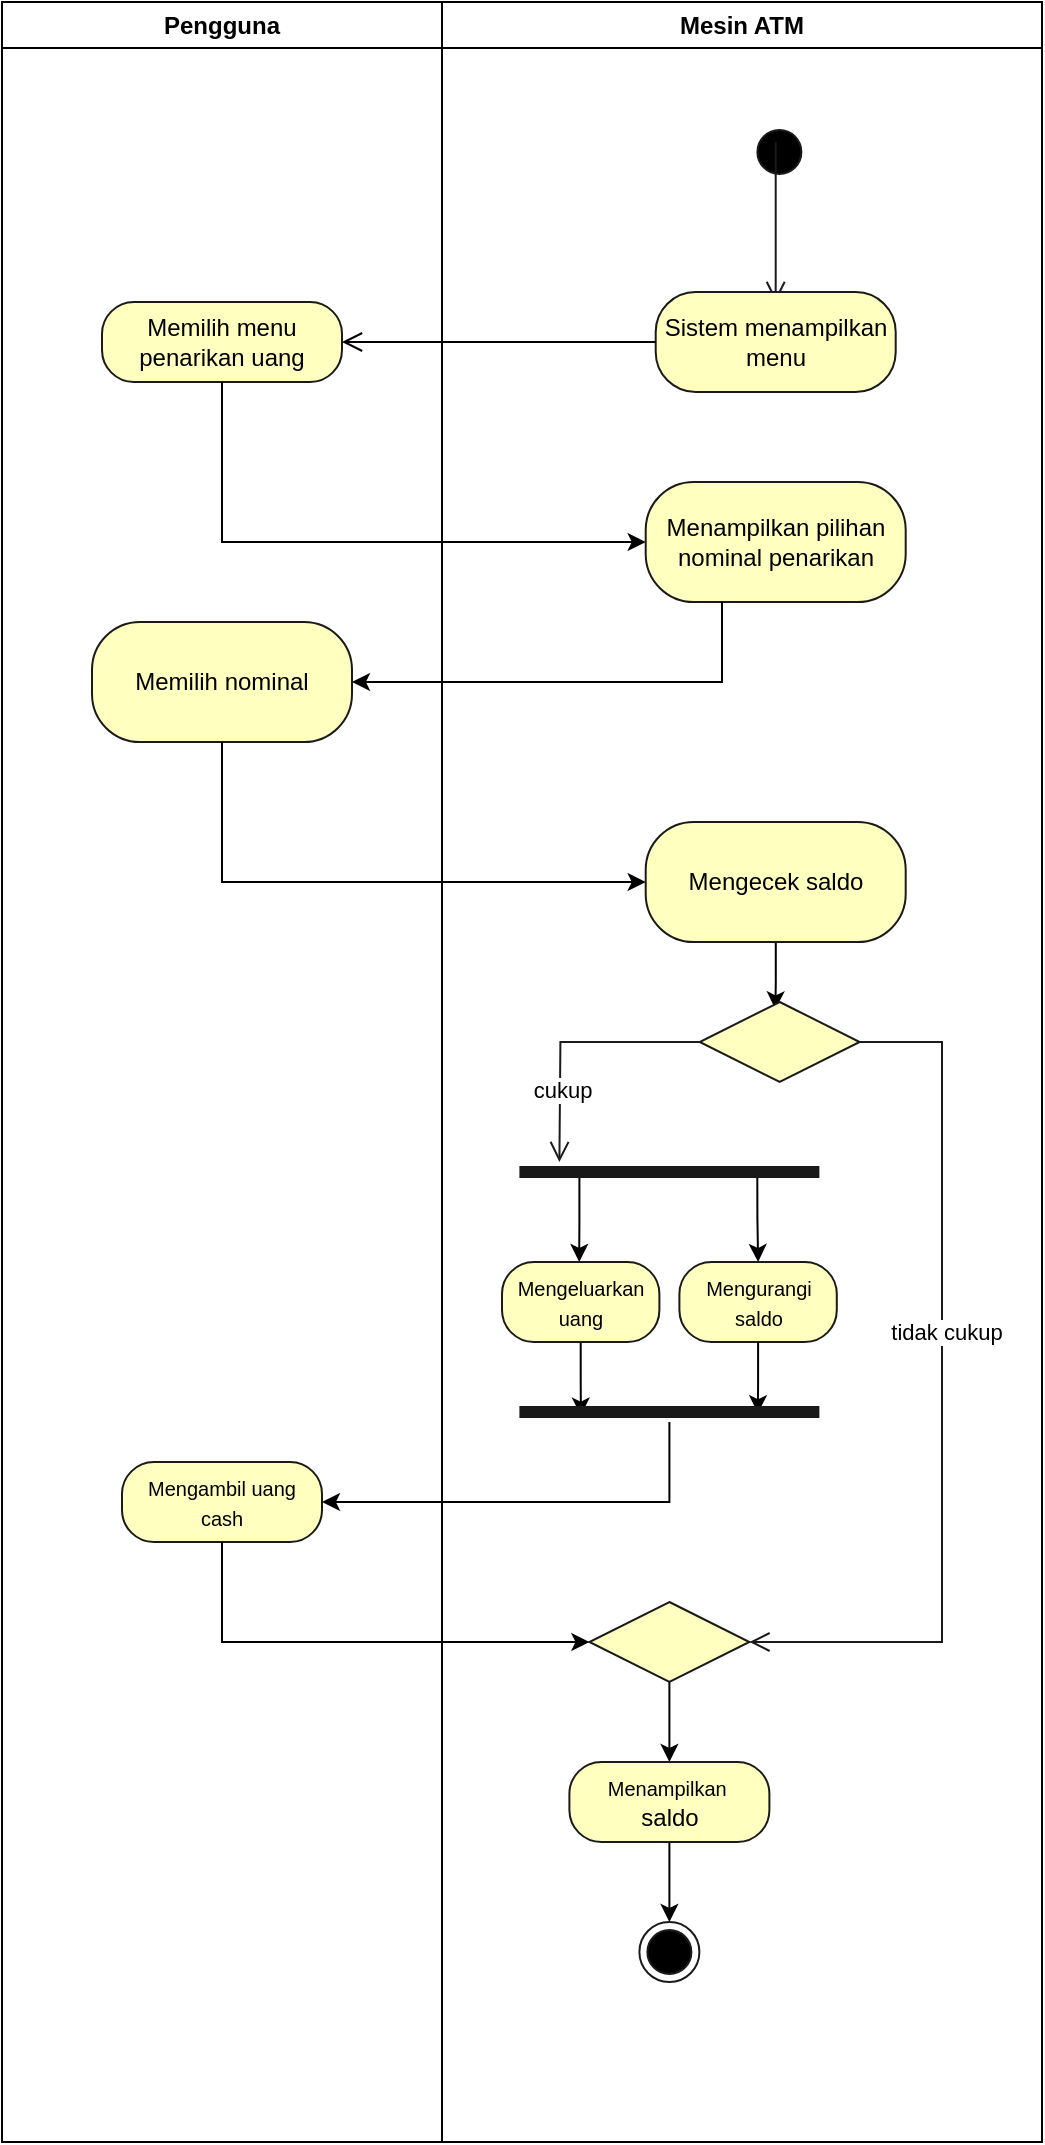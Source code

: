 <mxfile version="21.7.4" type="github">
  <diagram id="prtHgNgQTEPvFCAcTncT" name="Page-1">
    <mxGraphModel dx="1857" dy="1052" grid="1" gridSize="10" guides="1" tooltips="1" connect="1" arrows="1" fold="1" page="1" pageScale="1" pageWidth="827" pageHeight="1169" math="0" shadow="0">
      <root>
        <mxCell id="0" />
        <mxCell id="1" parent="0" />
        <mxCell id="ruLvJai_qacSIHEeh41j-1" value="Pengguna" style="swimlane;whiteSpace=wrap;html=1;startSize=23;" vertex="1" parent="1">
          <mxGeometry x="130" y="140" width="220" height="1070" as="geometry" />
        </mxCell>
        <mxCell id="ruLvJai_qacSIHEeh41j-19" value="Memilih menu penarikan uang" style="rounded=1;whiteSpace=wrap;html=1;arcSize=40;fontColor=#000000;fillColor=#ffffc0;strokeColor=#1A1A1A;" vertex="1" parent="ruLvJai_qacSIHEeh41j-1">
          <mxGeometry x="50" y="150" width="120" height="40" as="geometry" />
        </mxCell>
        <mxCell id="ruLvJai_qacSIHEeh41j-22" value="Memilih nominal" style="rounded=1;whiteSpace=wrap;html=1;arcSize=40;fontColor=#000000;fillColor=#ffffc0;strokeColor=#1A1A1A;" vertex="1" parent="ruLvJai_qacSIHEeh41j-1">
          <mxGeometry x="45" y="310" width="130" height="60" as="geometry" />
        </mxCell>
        <mxCell id="ruLvJai_qacSIHEeh41j-46" value="&lt;font style=&quot;font-size: 10px;&quot;&gt;Mengambil uang &lt;br&gt;cash&lt;/font&gt;" style="rounded=1;whiteSpace=wrap;html=1;arcSize=40;fontColor=#000000;fillColor=#ffffc0;strokeColor=#1A1A1A;" vertex="1" parent="ruLvJai_qacSIHEeh41j-1">
          <mxGeometry x="60" y="730" width="100" height="40" as="geometry" />
        </mxCell>
        <mxCell id="ruLvJai_qacSIHEeh41j-2" value="Mesin ATM" style="swimlane;whiteSpace=wrap;html=1;startSize=23;" vertex="1" parent="1">
          <mxGeometry x="350" y="140" width="300" height="1070" as="geometry" />
        </mxCell>
        <mxCell id="ruLvJai_qacSIHEeh41j-10" value="" style="ellipse;html=1;shape=startState;fillColor=#000000;strokeColor=#1A1A1A;" vertex="1" parent="ruLvJai_qacSIHEeh41j-2">
          <mxGeometry x="153.7" y="60" width="30" height="30" as="geometry" />
        </mxCell>
        <mxCell id="ruLvJai_qacSIHEeh41j-11" value="" style="edgeStyle=orthogonalEdgeStyle;html=1;verticalAlign=bottom;endArrow=open;endSize=8;strokeColor=#1A1A1A;rounded=0;" edge="1" parent="ruLvJai_qacSIHEeh41j-2">
          <mxGeometry relative="1" as="geometry">
            <mxPoint x="166.85" y="150" as="targetPoint" />
            <mxPoint x="166.85" y="70" as="sourcePoint" />
          </mxGeometry>
        </mxCell>
        <mxCell id="ruLvJai_qacSIHEeh41j-12" value="Sistem menampilkan menu" style="rounded=1;whiteSpace=wrap;html=1;arcSize=40;fontColor=#000000;fillColor=#ffffc0;strokeColor=#1A1A1A;" vertex="1" parent="ruLvJai_qacSIHEeh41j-2">
          <mxGeometry x="106.85" y="145" width="120" height="50" as="geometry" />
        </mxCell>
        <mxCell id="ruLvJai_qacSIHEeh41j-20" value="Menampilkan pilihan nominal penarikan" style="rounded=1;whiteSpace=wrap;html=1;arcSize=40;fontColor=#000000;fillColor=#ffffc0;strokeColor=#1A1A1A;" vertex="1" parent="ruLvJai_qacSIHEeh41j-2">
          <mxGeometry x="101.85" y="240" width="130" height="60" as="geometry" />
        </mxCell>
        <mxCell id="ruLvJai_qacSIHEeh41j-34" style="edgeStyle=orthogonalEdgeStyle;rounded=0;orthogonalLoop=1;jettySize=auto;html=1;entryX=0.473;entryY=0.092;entryDx=0;entryDy=0;entryPerimeter=0;" edge="1" parent="ruLvJai_qacSIHEeh41j-2" source="ruLvJai_qacSIHEeh41j-25" target="ruLvJai_qacSIHEeh41j-28">
          <mxGeometry relative="1" as="geometry" />
        </mxCell>
        <mxCell id="ruLvJai_qacSIHEeh41j-25" value="Mengecek saldo" style="rounded=1;whiteSpace=wrap;html=1;arcSize=40;fontColor=#000000;fillColor=#ffffc0;strokeColor=#1A1A1A;" vertex="1" parent="ruLvJai_qacSIHEeh41j-2">
          <mxGeometry x="101.85" y="410" width="130" height="60" as="geometry" />
        </mxCell>
        <mxCell id="ruLvJai_qacSIHEeh41j-28" value="" style="rhombus;whiteSpace=wrap;html=1;fontColor=#000000;fillColor=#ffffc0;strokeColor=#1A1A1A;" vertex="1" parent="ruLvJai_qacSIHEeh41j-2">
          <mxGeometry x="128.85" y="500" width="80" height="40" as="geometry" />
        </mxCell>
        <mxCell id="ruLvJai_qacSIHEeh41j-29" value="" style="edgeStyle=orthogonalEdgeStyle;html=1;align=left;verticalAlign=bottom;endArrow=open;endSize=8;strokeColor=#1A1A1A;rounded=0;entryX=1;entryY=0.5;entryDx=0;entryDy=0;" edge="1" source="ruLvJai_qacSIHEeh41j-28" parent="ruLvJai_qacSIHEeh41j-2" target="ruLvJai_qacSIHEeh41j-48">
          <mxGeometry x="-1" relative="1" as="geometry">
            <mxPoint x="250" y="520" as="targetPoint" />
            <Array as="points">
              <mxPoint x="250" y="520" />
              <mxPoint x="250" y="820" />
            </Array>
          </mxGeometry>
        </mxCell>
        <mxCell id="ruLvJai_qacSIHEeh41j-32" value="tidak cukup" style="edgeLabel;html=1;align=center;verticalAlign=middle;resizable=0;points=[];" vertex="1" connectable="0" parent="ruLvJai_qacSIHEeh41j-29">
          <mxGeometry x="-0.149" y="2" relative="1" as="geometry">
            <mxPoint as="offset" />
          </mxGeometry>
        </mxCell>
        <mxCell id="ruLvJai_qacSIHEeh41j-30" value="" style="edgeStyle=orthogonalEdgeStyle;html=1;align=left;verticalAlign=top;endArrow=open;endSize=8;strokeColor=#1A1A1A;rounded=0;" edge="1" source="ruLvJai_qacSIHEeh41j-28" parent="ruLvJai_qacSIHEeh41j-2">
          <mxGeometry x="-1" relative="1" as="geometry">
            <mxPoint x="58.7" y="580" as="targetPoint" />
          </mxGeometry>
        </mxCell>
        <mxCell id="ruLvJai_qacSIHEeh41j-58" value="cukup" style="edgeLabel;html=1;align=center;verticalAlign=middle;resizable=0;points=[];" vertex="1" connectable="0" parent="ruLvJai_qacSIHEeh41j-30">
          <mxGeometry x="0.432" y="1" relative="1" as="geometry">
            <mxPoint as="offset" />
          </mxGeometry>
        </mxCell>
        <mxCell id="ruLvJai_qacSIHEeh41j-38" style="edgeStyle=orthogonalEdgeStyle;rounded=0;orthogonalLoop=1;jettySize=auto;html=1;exitX=0.186;exitY=0.494;exitDx=0;exitDy=0;exitPerimeter=0;" edge="1" parent="ruLvJai_qacSIHEeh41j-2" source="ruLvJai_qacSIHEeh41j-36">
          <mxGeometry relative="1" as="geometry">
            <mxPoint x="68.607" y="630" as="targetPoint" />
            <Array as="points">
              <mxPoint x="68.7" y="585" />
              <mxPoint x="68.7" y="610" />
            </Array>
          </mxGeometry>
        </mxCell>
        <mxCell id="ruLvJai_qacSIHEeh41j-39" style="edgeStyle=orthogonalEdgeStyle;rounded=0;orthogonalLoop=1;jettySize=auto;html=1;exitX=0.793;exitY=0.591;exitDx=0;exitDy=0;exitPerimeter=0;entryX=0.5;entryY=0;entryDx=0;entryDy=0;" edge="1" parent="ruLvJai_qacSIHEeh41j-2" source="ruLvJai_qacSIHEeh41j-36" target="ruLvJai_qacSIHEeh41j-41">
          <mxGeometry relative="1" as="geometry">
            <mxPoint x="150.7" y="630" as="targetPoint" />
            <mxPoint x="150.2" y="585" as="sourcePoint" />
            <Array as="points">
              <mxPoint x="158" y="608" />
              <mxPoint x="158" y="608" />
            </Array>
          </mxGeometry>
        </mxCell>
        <mxCell id="ruLvJai_qacSIHEeh41j-36" value="" style="shape=line;html=1;strokeWidth=6;strokeColor=#1A1A1A;" vertex="1" parent="ruLvJai_qacSIHEeh41j-2">
          <mxGeometry x="38.7" y="580" width="150" height="10" as="geometry" />
        </mxCell>
        <mxCell id="ruLvJai_qacSIHEeh41j-44" style="edgeStyle=orthogonalEdgeStyle;rounded=0;orthogonalLoop=1;jettySize=auto;html=1;entryX=0.205;entryY=0.681;entryDx=0;entryDy=0;entryPerimeter=0;" edge="1" parent="ruLvJai_qacSIHEeh41j-2" source="ruLvJai_qacSIHEeh41j-40" target="ruLvJai_qacSIHEeh41j-43">
          <mxGeometry relative="1" as="geometry" />
        </mxCell>
        <mxCell id="ruLvJai_qacSIHEeh41j-40" value="&lt;font style=&quot;font-size: 10px;&quot;&gt;Mengeluarkan uang&lt;/font&gt;" style="rounded=1;whiteSpace=wrap;html=1;arcSize=40;fontColor=#000000;fillColor=#ffffc0;strokeColor=#1A1A1A;" vertex="1" parent="ruLvJai_qacSIHEeh41j-2">
          <mxGeometry x="30" y="630" width="78.7" height="40" as="geometry" />
        </mxCell>
        <mxCell id="ruLvJai_qacSIHEeh41j-45" style="edgeStyle=orthogonalEdgeStyle;rounded=0;orthogonalLoop=1;jettySize=auto;html=1;entryX=0.795;entryY=0.562;entryDx=0;entryDy=0;entryPerimeter=0;" edge="1" parent="ruLvJai_qacSIHEeh41j-2" source="ruLvJai_qacSIHEeh41j-41" target="ruLvJai_qacSIHEeh41j-43">
          <mxGeometry relative="1" as="geometry" />
        </mxCell>
        <mxCell id="ruLvJai_qacSIHEeh41j-41" value="&lt;font style=&quot;font-size: 10px;&quot;&gt;Mengurangi saldo&lt;/font&gt;" style="rounded=1;whiteSpace=wrap;html=1;arcSize=40;fontColor=#000000;fillColor=#ffffc0;strokeColor=#1A1A1A;" vertex="1" parent="ruLvJai_qacSIHEeh41j-2">
          <mxGeometry x="118.7" y="630" width="78.7" height="40" as="geometry" />
        </mxCell>
        <mxCell id="ruLvJai_qacSIHEeh41j-43" value="" style="shape=line;html=1;strokeWidth=6;strokeColor=#1A1A1A;" vertex="1" parent="ruLvJai_qacSIHEeh41j-2">
          <mxGeometry x="38.7" y="700" width="150" height="10" as="geometry" />
        </mxCell>
        <mxCell id="ruLvJai_qacSIHEeh41j-54" style="edgeStyle=orthogonalEdgeStyle;rounded=0;orthogonalLoop=1;jettySize=auto;html=1;entryX=0.5;entryY=0;entryDx=0;entryDy=0;" edge="1" parent="ruLvJai_qacSIHEeh41j-2" source="ruLvJai_qacSIHEeh41j-48" target="ruLvJai_qacSIHEeh41j-53">
          <mxGeometry relative="1" as="geometry" />
        </mxCell>
        <mxCell id="ruLvJai_qacSIHEeh41j-48" value="" style="rhombus;whiteSpace=wrap;html=1;fontColor=#000000;fillColor=#ffffc0;strokeColor=#1A1A1A;" vertex="1" parent="ruLvJai_qacSIHEeh41j-2">
          <mxGeometry x="73.7" y="800" width="80" height="40" as="geometry" />
        </mxCell>
        <mxCell id="ruLvJai_qacSIHEeh41j-56" style="edgeStyle=orthogonalEdgeStyle;rounded=0;orthogonalLoop=1;jettySize=auto;html=1;" edge="1" parent="ruLvJai_qacSIHEeh41j-2" source="ruLvJai_qacSIHEeh41j-53" target="ruLvJai_qacSIHEeh41j-55">
          <mxGeometry relative="1" as="geometry" />
        </mxCell>
        <mxCell id="ruLvJai_qacSIHEeh41j-53" value="&lt;span style=&quot;font-size: 10px;&quot;&gt;Menampilkan&amp;nbsp;&lt;br&gt;&lt;/span&gt;saldo" style="rounded=1;whiteSpace=wrap;html=1;arcSize=40;fontColor=#000000;fillColor=#ffffc0;strokeColor=#1A1A1A;" vertex="1" parent="ruLvJai_qacSIHEeh41j-2">
          <mxGeometry x="63.7" y="880" width="100" height="40" as="geometry" />
        </mxCell>
        <mxCell id="ruLvJai_qacSIHEeh41j-55" value="" style="ellipse;html=1;shape=endState;fillColor=#000000;strokeColor=#1A1A1A;" vertex="1" parent="ruLvJai_qacSIHEeh41j-2">
          <mxGeometry x="98.7" y="960" width="30" height="30" as="geometry" />
        </mxCell>
        <mxCell id="ruLvJai_qacSIHEeh41j-21" style="edgeStyle=orthogonalEdgeStyle;rounded=0;orthogonalLoop=1;jettySize=auto;html=1;entryX=0;entryY=0.5;entryDx=0;entryDy=0;" edge="1" parent="1" source="ruLvJai_qacSIHEeh41j-19" target="ruLvJai_qacSIHEeh41j-20">
          <mxGeometry relative="1" as="geometry">
            <Array as="points">
              <mxPoint x="240" y="410" />
            </Array>
          </mxGeometry>
        </mxCell>
        <mxCell id="ruLvJai_qacSIHEeh41j-24" style="edgeStyle=orthogonalEdgeStyle;rounded=0;orthogonalLoop=1;jettySize=auto;html=1;entryX=1;entryY=0.5;entryDx=0;entryDy=0;" edge="1" parent="1" source="ruLvJai_qacSIHEeh41j-20" target="ruLvJai_qacSIHEeh41j-22">
          <mxGeometry relative="1" as="geometry">
            <Array as="points">
              <mxPoint x="490" y="480" />
            </Array>
          </mxGeometry>
        </mxCell>
        <mxCell id="ruLvJai_qacSIHEeh41j-27" style="edgeStyle=orthogonalEdgeStyle;rounded=0;orthogonalLoop=1;jettySize=auto;html=1;entryX=0;entryY=0.5;entryDx=0;entryDy=0;" edge="1" parent="1" source="ruLvJai_qacSIHEeh41j-22" target="ruLvJai_qacSIHEeh41j-25">
          <mxGeometry relative="1" as="geometry">
            <Array as="points">
              <mxPoint x="240" y="580" />
            </Array>
          </mxGeometry>
        </mxCell>
        <mxCell id="ruLvJai_qacSIHEeh41j-13" value="" style="edgeStyle=orthogonalEdgeStyle;html=1;verticalAlign=bottom;endArrow=open;endSize=8;strokeColor=#000000;rounded=0;entryX=1;entryY=0.5;entryDx=0;entryDy=0;" edge="1" source="ruLvJai_qacSIHEeh41j-12" parent="1" target="ruLvJai_qacSIHEeh41j-19">
          <mxGeometry relative="1" as="geometry">
            <mxPoint x="300" y="310" as="targetPoint" />
          </mxGeometry>
        </mxCell>
        <mxCell id="ruLvJai_qacSIHEeh41j-47" style="edgeStyle=orthogonalEdgeStyle;rounded=0;orthogonalLoop=1;jettySize=auto;html=1;entryX=1;entryY=0.5;entryDx=0;entryDy=0;" edge="1" parent="1" source="ruLvJai_qacSIHEeh41j-43" target="ruLvJai_qacSIHEeh41j-46">
          <mxGeometry relative="1" as="geometry">
            <Array as="points">
              <mxPoint x="464" y="890" />
            </Array>
          </mxGeometry>
        </mxCell>
        <mxCell id="ruLvJai_qacSIHEeh41j-52" style="edgeStyle=orthogonalEdgeStyle;rounded=0;orthogonalLoop=1;jettySize=auto;html=1;entryX=0;entryY=0.5;entryDx=0;entryDy=0;" edge="1" parent="1" source="ruLvJai_qacSIHEeh41j-46" target="ruLvJai_qacSIHEeh41j-48">
          <mxGeometry relative="1" as="geometry">
            <Array as="points">
              <mxPoint x="240" y="960" />
            </Array>
          </mxGeometry>
        </mxCell>
      </root>
    </mxGraphModel>
  </diagram>
</mxfile>
